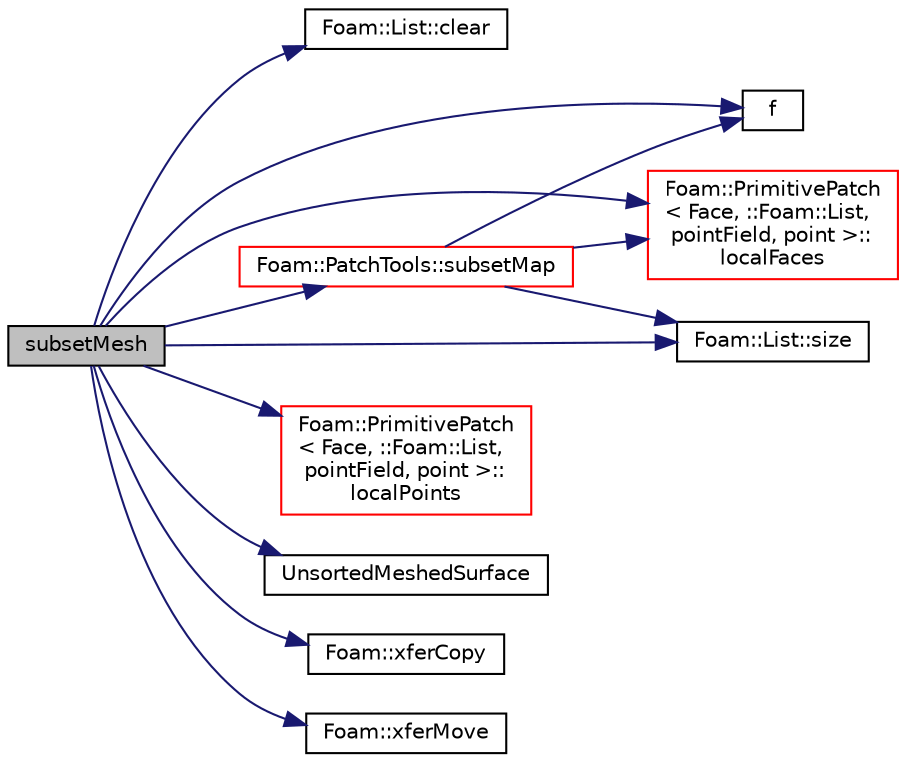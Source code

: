 digraph "subsetMesh"
{
  bgcolor="transparent";
  edge [fontname="Helvetica",fontsize="10",labelfontname="Helvetica",labelfontsize="10"];
  node [fontname="Helvetica",fontsize="10",shape=record];
  rankdir="LR";
  Node2573 [label="subsetMesh",height=0.2,width=0.4,color="black", fillcolor="grey75", style="filled", fontcolor="black"];
  Node2573 -> Node2574 [color="midnightblue",fontsize="10",style="solid",fontname="Helvetica"];
  Node2574 [label="Foam::List::clear",height=0.2,width=0.4,color="black",URL="$a26833.html#ac8bb3912a3ce86b15842e79d0b421204",tooltip="Clear the list, i.e. set size to zero. "];
  Node2573 -> Node2575 [color="midnightblue",fontsize="10",style="solid",fontname="Helvetica"];
  Node2575 [label="f",height=0.2,width=0.4,color="black",URL="$a18335.html#a888be93833ac7a23170555c69c690288"];
  Node2573 -> Node2576 [color="midnightblue",fontsize="10",style="solid",fontname="Helvetica"];
  Node2576 [label="Foam::PrimitivePatch\l\< Face, ::Foam::List,\l pointField, point \>::\llocalFaces",height=0.2,width=0.4,color="red",URL="$a28693.html#aa4bd29e9c9de3d53e26aa2bf2e803c60",tooltip="Return patch faces addressing into local point list. "];
  Node2573 -> Node2578 [color="midnightblue",fontsize="10",style="solid",fontname="Helvetica"];
  Node2578 [label="Foam::PrimitivePatch\l\< Face, ::Foam::List,\l pointField, point \>::\llocalPoints",height=0.2,width=0.4,color="red",URL="$a28693.html#aca6c65ee2831bb6795149af7635640a2",tooltip="Return pointField of points in patch. "];
  Node2573 -> Node2580 [color="midnightblue",fontsize="10",style="solid",fontname="Helvetica"];
  Node2580 [label="Foam::List::size",height=0.2,width=0.4,color="black",URL="$a26833.html#a8a5f6fa29bd4b500caf186f60245b384",tooltip="Override size to be inconsistent with allocated storage. "];
  Node2573 -> Node2581 [color="midnightblue",fontsize="10",style="solid",fontname="Helvetica"];
  Node2581 [label="Foam::PatchTools::subsetMap",height=0.2,width=0.4,color="red",URL="$a28681.html#a16c50fe6cdf5ee608284ba9c1a6866b4",tooltip="Determine the mapping for a sub-patch. "];
  Node2581 -> Node2575 [color="midnightblue",fontsize="10",style="solid",fontname="Helvetica"];
  Node2581 -> Node2576 [color="midnightblue",fontsize="10",style="solid",fontname="Helvetica"];
  Node2581 -> Node2580 [color="midnightblue",fontsize="10",style="solid",fontname="Helvetica"];
  Node2573 -> Node2590 [color="midnightblue",fontsize="10",style="solid",fontname="Helvetica"];
  Node2590 [label="UnsortedMeshedSurface",height=0.2,width=0.4,color="black",URL="$a30841.html#aaf787f80bb51ae94093708b83732bc08",tooltip="Construct null. "];
  Node2573 -> Node2591 [color="midnightblue",fontsize="10",style="solid",fontname="Helvetica"];
  Node2591 [label="Foam::xferCopy",height=0.2,width=0.4,color="black",URL="$a21851.html#a9304dc7c64f975ca4e54b1d6610de4d1",tooltip="Construct by copying the contents of the arg. "];
  Node2573 -> Node2592 [color="midnightblue",fontsize="10",style="solid",fontname="Helvetica"];
  Node2592 [label="Foam::xferMove",height=0.2,width=0.4,color="black",URL="$a21851.html#ae3ad39ee5ad896e6d3c0f137ecd12abb",tooltip="Construct by transferring the contents of the arg. "];
}

